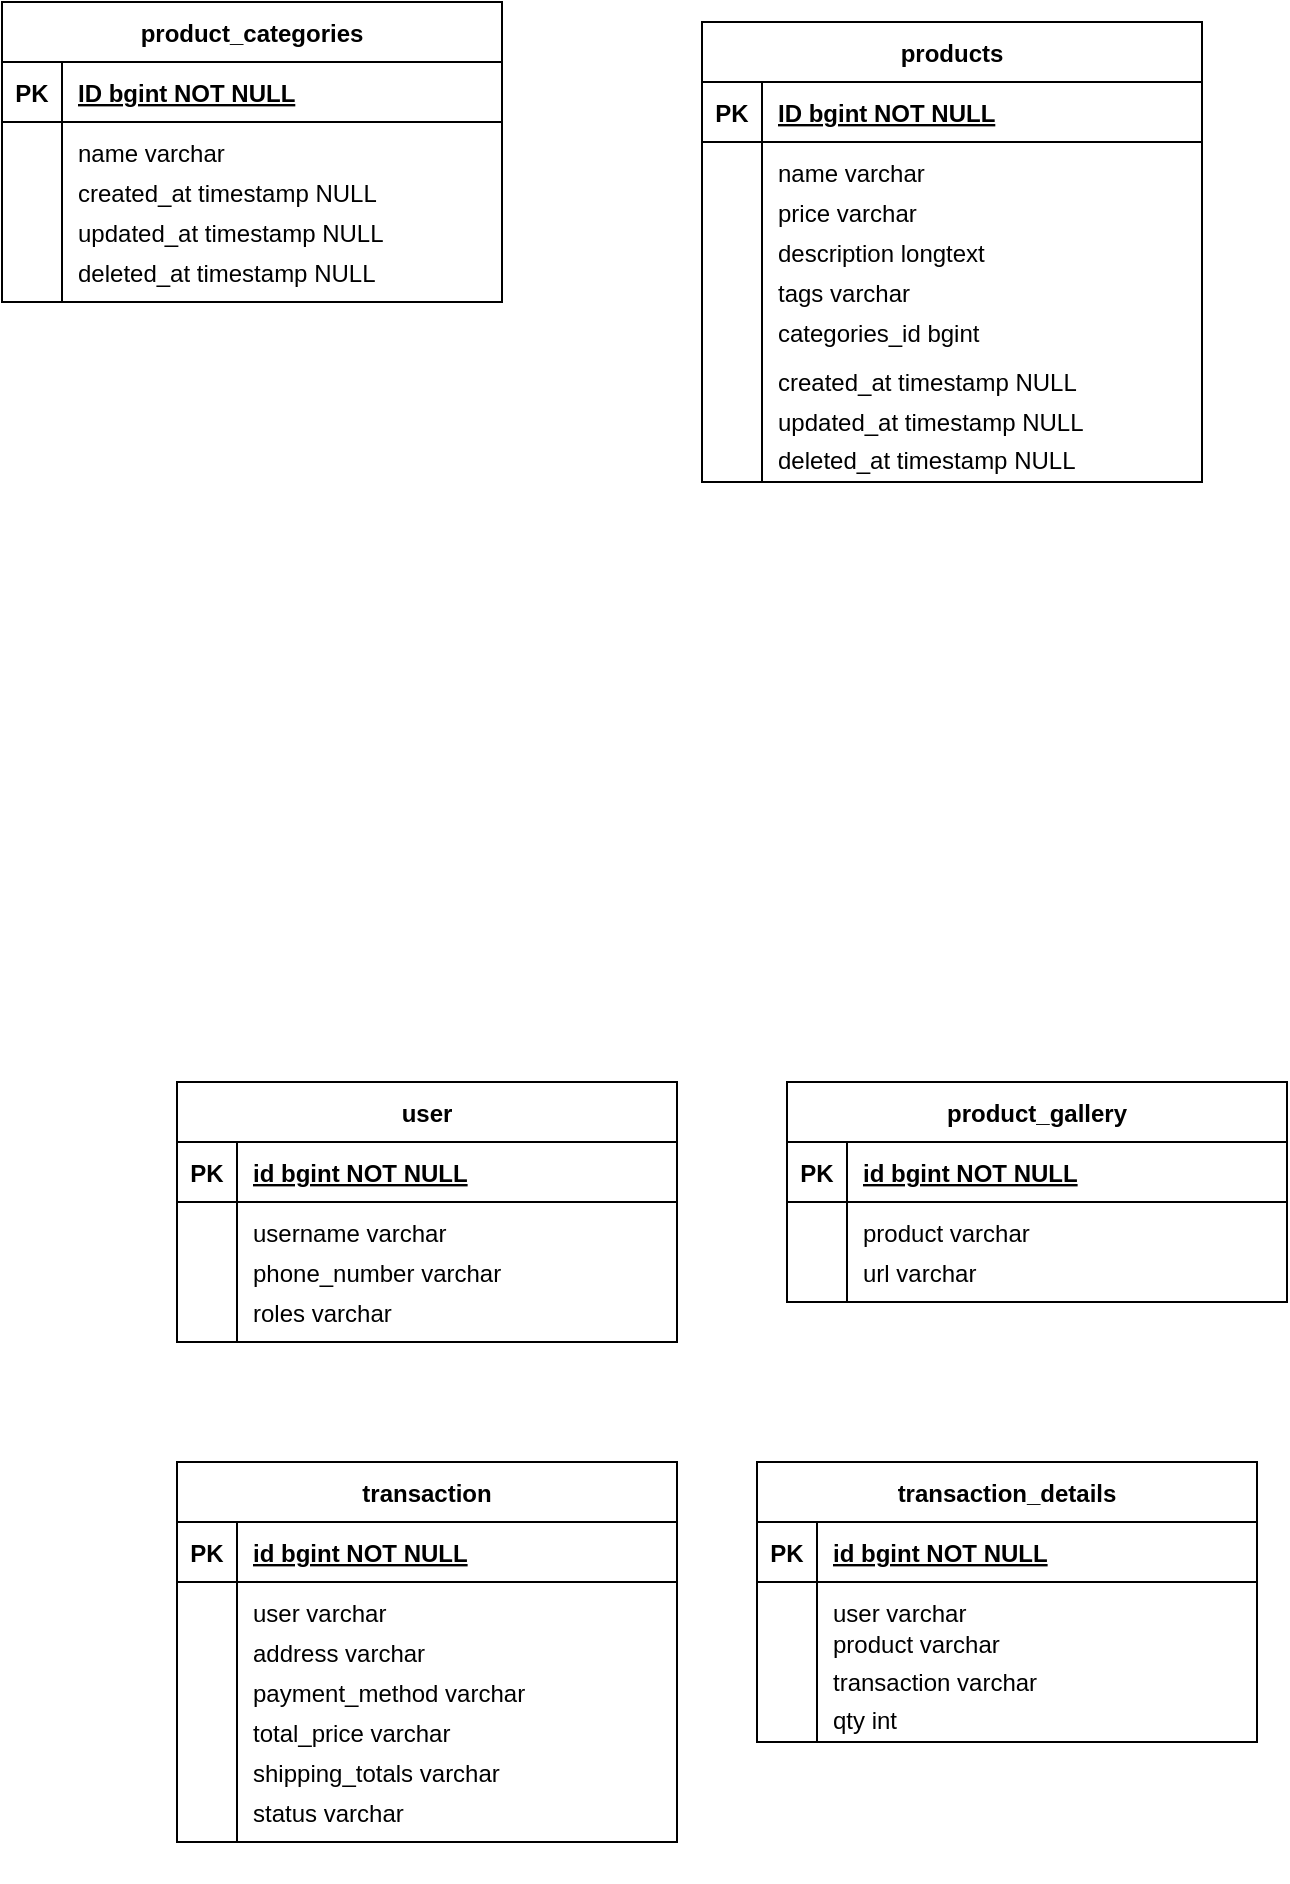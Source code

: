 <mxfile version="17.4.5" type="device"><diagram id="R2lEEEUBdFMjLlhIrx00" name="Page-1"><mxGraphModel dx="3153" dy="1727" grid="1" gridSize="10" guides="1" tooltips="1" connect="1" arrows="1" fold="1" page="1" pageScale="1" pageWidth="850" pageHeight="1100" math="0" shadow="0" extFonts="Permanent Marker^https://fonts.googleapis.com/css?family=Permanent+Marker"><root><mxCell id="0"/><mxCell id="1" parent="0"/><mxCell id="WlHMUptwcX884kIS5YvA-75" value="" style="shape=partialRectangle;overflow=hidden;connectable=0;fillColor=none;top=0;left=0;bottom=0;right=0;" vertex="1" parent="1"><mxGeometry x="120" y="200" width="30" height="30" as="geometry"><mxRectangle width="30" height="30" as="alternateBounds"/></mxGeometry></mxCell><mxCell id="WlHMUptwcX884kIS5YvA-76" value="created_at timestamp NULL" style="shape=partialRectangle;overflow=hidden;connectable=0;fillColor=none;top=0;left=0;bottom=0;right=0;align=left;spacingLeft=6;" vertex="1" parent="1"><mxGeometry x="150" y="200" width="220" height="30" as="geometry"><mxRectangle width="220" height="30" as="alternateBounds"/></mxGeometry></mxCell><mxCell id="WlHMUptwcX884kIS5YvA-77" value="updated_at timestamp NULL" style="shape=partialRectangle;overflow=hidden;connectable=0;fillColor=none;top=0;left=0;bottom=0;right=0;align=left;spacingLeft=6;" vertex="1" parent="1"><mxGeometry x="150" y="220" width="220" height="30" as="geometry"><mxRectangle width="220" height="30" as="alternateBounds"/></mxGeometry></mxCell><mxCell id="WlHMUptwcX884kIS5YvA-78" value="deleted_at timestamp NULL" style="shape=partialRectangle;overflow=hidden;connectable=0;fillColor=none;top=0;left=0;bottom=0;right=0;align=left;spacingLeft=6;" vertex="1" parent="1"><mxGeometry x="150" y="240" width="220" height="30" as="geometry"><mxRectangle width="220" height="30" as="alternateBounds"/></mxGeometry></mxCell><mxCell id="WlHMUptwcX884kIS5YvA-81" value="" style="group" vertex="1" connectable="0" parent="1"><mxGeometry x="120" y="120" width="250" height="150" as="geometry"/></mxCell><mxCell id="C-vyLk0tnHw3VtMMgP7b-23" value="product_categories" style="shape=table;startSize=30;container=1;collapsible=1;childLayout=tableLayout;fixedRows=1;rowLines=0;fontStyle=1;align=center;resizeLast=1;" parent="WlHMUptwcX884kIS5YvA-81" vertex="1"><mxGeometry width="250" height="150" as="geometry"/></mxCell><mxCell id="C-vyLk0tnHw3VtMMgP7b-24" value="" style="shape=partialRectangle;collapsible=0;dropTarget=0;pointerEvents=0;fillColor=none;points=[[0,0.5],[1,0.5]];portConstraint=eastwest;top=0;left=0;right=0;bottom=1;" parent="C-vyLk0tnHw3VtMMgP7b-23" vertex="1"><mxGeometry y="30" width="250" height="30" as="geometry"/></mxCell><mxCell id="C-vyLk0tnHw3VtMMgP7b-25" value="PK" style="shape=partialRectangle;overflow=hidden;connectable=0;fillColor=none;top=0;left=0;bottom=0;right=0;fontStyle=1;" parent="C-vyLk0tnHw3VtMMgP7b-24" vertex="1"><mxGeometry width="30" height="30" as="geometry"><mxRectangle width="30" height="30" as="alternateBounds"/></mxGeometry></mxCell><mxCell id="C-vyLk0tnHw3VtMMgP7b-26" value="ID bgint NOT NULL" style="shape=partialRectangle;overflow=hidden;connectable=0;fillColor=none;top=0;left=0;bottom=0;right=0;align=left;spacingLeft=6;fontStyle=5;" parent="C-vyLk0tnHw3VtMMgP7b-24" vertex="1"><mxGeometry x="30" width="220" height="30" as="geometry"><mxRectangle width="220" height="30" as="alternateBounds"/></mxGeometry></mxCell><mxCell id="C-vyLk0tnHw3VtMMgP7b-27" value="" style="shape=partialRectangle;collapsible=0;dropTarget=0;pointerEvents=0;fillColor=none;points=[[0,0.5],[1,0.5]];portConstraint=eastwest;top=0;left=0;right=0;bottom=0;" parent="C-vyLk0tnHw3VtMMgP7b-23" vertex="1"><mxGeometry y="60" width="250" height="30" as="geometry"/></mxCell><mxCell id="C-vyLk0tnHw3VtMMgP7b-28" value="" style="shape=partialRectangle;overflow=hidden;connectable=0;fillColor=none;top=0;left=0;bottom=0;right=0;" parent="C-vyLk0tnHw3VtMMgP7b-27" vertex="1"><mxGeometry width="30" height="30" as="geometry"><mxRectangle width="30" height="30" as="alternateBounds"/></mxGeometry></mxCell><mxCell id="C-vyLk0tnHw3VtMMgP7b-29" value="name varchar" style="shape=partialRectangle;overflow=hidden;connectable=0;fillColor=none;top=0;left=0;bottom=0;right=0;align=left;spacingLeft=6;" parent="C-vyLk0tnHw3VtMMgP7b-27" vertex="1"><mxGeometry x="30" width="220" height="30" as="geometry"><mxRectangle width="220" height="30" as="alternateBounds"/></mxGeometry></mxCell><mxCell id="WlHMUptwcX884kIS5YvA-80" value="" style="endArrow=none;html=1;rounded=0;" edge="1" parent="WlHMUptwcX884kIS5YvA-81"><mxGeometry width="50" height="50" relative="1" as="geometry"><mxPoint x="30" y="150" as="sourcePoint"/><mxPoint x="30" y="90" as="targetPoint"/></mxGeometry></mxCell><mxCell id="WlHMUptwcX884kIS5YvA-82" value="" style="shape=partialRectangle;overflow=hidden;connectable=0;fillColor=none;top=0;left=0;bottom=0;right=0;" vertex="1" parent="1"><mxGeometry x="207.5" y="740" width="30" height="30" as="geometry"><mxRectangle width="30" height="30" as="alternateBounds"/></mxGeometry></mxCell><mxCell id="WlHMUptwcX884kIS5YvA-83" value="phone_number varchar" style="shape=partialRectangle;overflow=hidden;connectable=0;fillColor=none;top=0;left=0;bottom=0;right=0;align=left;spacingLeft=6;" vertex="1" parent="1"><mxGeometry x="237.5" y="740" width="220" height="30" as="geometry"><mxRectangle width="220" height="30" as="alternateBounds"/></mxGeometry></mxCell><mxCell id="WlHMUptwcX884kIS5YvA-84" value="roles varchar" style="shape=partialRectangle;overflow=hidden;connectable=0;fillColor=none;top=0;left=0;bottom=0;right=0;align=left;spacingLeft=6;" vertex="1" parent="1"><mxGeometry x="237.5" y="760" width="220" height="30" as="geometry"><mxRectangle width="220" height="30" as="alternateBounds"/></mxGeometry></mxCell><mxCell id="WlHMUptwcX884kIS5YvA-86" value="" style="group" vertex="1" connectable="0" parent="1"><mxGeometry x="207.5" y="660" width="250" height="130" as="geometry"/></mxCell><mxCell id="WlHMUptwcX884kIS5YvA-87" value="user" style="shape=table;startSize=30;container=1;collapsible=1;childLayout=tableLayout;fixedRows=1;rowLines=0;fontStyle=1;align=center;resizeLast=1;" vertex="1" parent="WlHMUptwcX884kIS5YvA-86"><mxGeometry width="250" height="130" as="geometry"/></mxCell><mxCell id="WlHMUptwcX884kIS5YvA-88" value="" style="shape=partialRectangle;collapsible=0;dropTarget=0;pointerEvents=0;fillColor=none;points=[[0,0.5],[1,0.5]];portConstraint=eastwest;top=0;left=0;right=0;bottom=1;" vertex="1" parent="WlHMUptwcX884kIS5YvA-87"><mxGeometry y="30" width="250" height="30" as="geometry"/></mxCell><mxCell id="WlHMUptwcX884kIS5YvA-89" value="PK" style="shape=partialRectangle;overflow=hidden;connectable=0;fillColor=none;top=0;left=0;bottom=0;right=0;fontStyle=1;" vertex="1" parent="WlHMUptwcX884kIS5YvA-88"><mxGeometry width="30" height="30" as="geometry"><mxRectangle width="30" height="30" as="alternateBounds"/></mxGeometry></mxCell><mxCell id="WlHMUptwcX884kIS5YvA-90" value="id bgint NOT NULL " style="shape=partialRectangle;overflow=hidden;connectable=0;fillColor=none;top=0;left=0;bottom=0;right=0;align=left;spacingLeft=6;fontStyle=5;" vertex="1" parent="WlHMUptwcX884kIS5YvA-88"><mxGeometry x="30" width="220" height="30" as="geometry"><mxRectangle width="220" height="30" as="alternateBounds"/></mxGeometry></mxCell><mxCell id="WlHMUptwcX884kIS5YvA-91" value="" style="shape=partialRectangle;collapsible=0;dropTarget=0;pointerEvents=0;fillColor=none;points=[[0,0.5],[1,0.5]];portConstraint=eastwest;top=0;left=0;right=0;bottom=0;" vertex="1" parent="WlHMUptwcX884kIS5YvA-87"><mxGeometry y="60" width="250" height="30" as="geometry"/></mxCell><mxCell id="WlHMUptwcX884kIS5YvA-92" value="" style="shape=partialRectangle;overflow=hidden;connectable=0;fillColor=none;top=0;left=0;bottom=0;right=0;" vertex="1" parent="WlHMUptwcX884kIS5YvA-91"><mxGeometry width="30" height="30" as="geometry"><mxRectangle width="30" height="30" as="alternateBounds"/></mxGeometry></mxCell><mxCell id="WlHMUptwcX884kIS5YvA-93" value="username varchar" style="shape=partialRectangle;overflow=hidden;connectable=0;fillColor=none;top=0;left=0;bottom=0;right=0;align=left;spacingLeft=6;" vertex="1" parent="WlHMUptwcX884kIS5YvA-91"><mxGeometry x="30" width="220" height="30" as="geometry"><mxRectangle width="220" height="30" as="alternateBounds"/></mxGeometry></mxCell><mxCell id="WlHMUptwcX884kIS5YvA-94" value="" style="endArrow=none;html=1;rounded=0;" edge="1" parent="WlHMUptwcX884kIS5YvA-86"><mxGeometry width="50" height="50" relative="1" as="geometry"><mxPoint x="30" y="130" as="sourcePoint"/><mxPoint x="30" y="78" as="targetPoint"/></mxGeometry></mxCell><mxCell id="WlHMUptwcX884kIS5YvA-120" value="" style="shape=partialRectangle;overflow=hidden;connectable=0;fillColor=none;top=0;left=0;bottom=0;right=0;" vertex="1" parent="1"><mxGeometry x="512.5" y="740" width="30" height="30" as="geometry"><mxRectangle width="30" height="30" as="alternateBounds"/></mxGeometry></mxCell><mxCell id="WlHMUptwcX884kIS5YvA-121" value="url varchar" style="shape=partialRectangle;overflow=hidden;connectable=0;fillColor=none;top=0;left=0;bottom=0;right=0;align=left;spacingLeft=6;" vertex="1" parent="1"><mxGeometry x="542.5" y="740" width="220" height="30" as="geometry"><mxRectangle width="220" height="30" as="alternateBounds"/></mxGeometry></mxCell><mxCell id="WlHMUptwcX884kIS5YvA-123" value="" style="group" vertex="1" connectable="0" parent="1"><mxGeometry x="512.5" y="660" width="250" height="110" as="geometry"/></mxCell><mxCell id="WlHMUptwcX884kIS5YvA-124" value="product_gallery" style="shape=table;startSize=30;container=1;collapsible=1;childLayout=tableLayout;fixedRows=1;rowLines=0;fontStyle=1;align=center;resizeLast=1;" vertex="1" parent="WlHMUptwcX884kIS5YvA-123"><mxGeometry width="250" height="110" as="geometry"/></mxCell><mxCell id="WlHMUptwcX884kIS5YvA-125" value="" style="shape=partialRectangle;collapsible=0;dropTarget=0;pointerEvents=0;fillColor=none;points=[[0,0.5],[1,0.5]];portConstraint=eastwest;top=0;left=0;right=0;bottom=1;" vertex="1" parent="WlHMUptwcX884kIS5YvA-124"><mxGeometry y="30" width="250" height="30" as="geometry"/></mxCell><mxCell id="WlHMUptwcX884kIS5YvA-126" value="PK" style="shape=partialRectangle;overflow=hidden;connectable=0;fillColor=none;top=0;left=0;bottom=0;right=0;fontStyle=1;" vertex="1" parent="WlHMUptwcX884kIS5YvA-125"><mxGeometry width="30" height="30" as="geometry"><mxRectangle width="30" height="30" as="alternateBounds"/></mxGeometry></mxCell><mxCell id="WlHMUptwcX884kIS5YvA-127" value="id bgint NOT NULL " style="shape=partialRectangle;overflow=hidden;connectable=0;fillColor=none;top=0;left=0;bottom=0;right=0;align=left;spacingLeft=6;fontStyle=5;" vertex="1" parent="WlHMUptwcX884kIS5YvA-125"><mxGeometry x="30" width="220" height="30" as="geometry"><mxRectangle width="220" height="30" as="alternateBounds"/></mxGeometry></mxCell><mxCell id="WlHMUptwcX884kIS5YvA-128" value="" style="shape=partialRectangle;collapsible=0;dropTarget=0;pointerEvents=0;fillColor=none;points=[[0,0.5],[1,0.5]];portConstraint=eastwest;top=0;left=0;right=0;bottom=0;" vertex="1" parent="WlHMUptwcX884kIS5YvA-124"><mxGeometry y="60" width="250" height="30" as="geometry"/></mxCell><mxCell id="WlHMUptwcX884kIS5YvA-129" value="" style="shape=partialRectangle;overflow=hidden;connectable=0;fillColor=none;top=0;left=0;bottom=0;right=0;" vertex="1" parent="WlHMUptwcX884kIS5YvA-128"><mxGeometry width="30" height="30" as="geometry"><mxRectangle width="30" height="30" as="alternateBounds"/></mxGeometry></mxCell><mxCell id="WlHMUptwcX884kIS5YvA-130" value="product varchar" style="shape=partialRectangle;overflow=hidden;connectable=0;fillColor=none;top=0;left=0;bottom=0;right=0;align=left;spacingLeft=6;" vertex="1" parent="WlHMUptwcX884kIS5YvA-128"><mxGeometry x="30" width="220" height="30" as="geometry"><mxRectangle width="220" height="30" as="alternateBounds"/></mxGeometry></mxCell><mxCell id="WlHMUptwcX884kIS5YvA-131" value="" style="endArrow=none;html=1;rounded=0;" edge="1" parent="WlHMUptwcX884kIS5YvA-123"><mxGeometry width="50" height="50" relative="1" as="geometry"><mxPoint x="30" y="110" as="sourcePoint"/><mxPoint x="30" y="66" as="targetPoint"/></mxGeometry></mxCell><mxCell id="WlHMUptwcX884kIS5YvA-161" value="" style="shape=partialRectangle;overflow=hidden;connectable=0;fillColor=none;top=0;left=0;bottom=0;right=0;" vertex="1" parent="1"><mxGeometry x="207.5" y="930" width="30" height="30" as="geometry"><mxRectangle width="30" height="30" as="alternateBounds"/></mxGeometry></mxCell><mxCell id="WlHMUptwcX884kIS5YvA-165" value="" style="group" vertex="1" connectable="0" parent="1"><mxGeometry x="207.5" y="850" width="250" height="210" as="geometry"/></mxCell><mxCell id="WlHMUptwcX884kIS5YvA-166" value="transaction" style="shape=table;startSize=30;container=1;collapsible=1;childLayout=tableLayout;fixedRows=1;rowLines=0;fontStyle=1;align=center;resizeLast=1;" vertex="1" parent="WlHMUptwcX884kIS5YvA-165"><mxGeometry width="250" height="190" as="geometry"/></mxCell><mxCell id="WlHMUptwcX884kIS5YvA-167" value="" style="shape=partialRectangle;collapsible=0;dropTarget=0;pointerEvents=0;fillColor=none;points=[[0,0.5],[1,0.5]];portConstraint=eastwest;top=0;left=0;right=0;bottom=1;" vertex="1" parent="WlHMUptwcX884kIS5YvA-166"><mxGeometry y="30" width="250" height="30" as="geometry"/></mxCell><mxCell id="WlHMUptwcX884kIS5YvA-168" value="PK" style="shape=partialRectangle;overflow=hidden;connectable=0;fillColor=none;top=0;left=0;bottom=0;right=0;fontStyle=1;" vertex="1" parent="WlHMUptwcX884kIS5YvA-167"><mxGeometry width="30" height="30" as="geometry"><mxRectangle width="30" height="30" as="alternateBounds"/></mxGeometry></mxCell><mxCell id="WlHMUptwcX884kIS5YvA-169" value="id bgint NOT NULL" style="shape=partialRectangle;overflow=hidden;connectable=0;fillColor=none;top=0;left=0;bottom=0;right=0;align=left;spacingLeft=6;fontStyle=5;" vertex="1" parent="WlHMUptwcX884kIS5YvA-167"><mxGeometry x="30" width="220" height="30" as="geometry"><mxRectangle width="220" height="30" as="alternateBounds"/></mxGeometry></mxCell><mxCell id="WlHMUptwcX884kIS5YvA-170" value="" style="shape=partialRectangle;collapsible=0;dropTarget=0;pointerEvents=0;fillColor=none;points=[[0,0.5],[1,0.5]];portConstraint=eastwest;top=0;left=0;right=0;bottom=0;" vertex="1" parent="WlHMUptwcX884kIS5YvA-166"><mxGeometry y="60" width="250" height="30" as="geometry"/></mxCell><mxCell id="WlHMUptwcX884kIS5YvA-171" value="" style="shape=partialRectangle;overflow=hidden;connectable=0;fillColor=none;top=0;left=0;bottom=0;right=0;" vertex="1" parent="WlHMUptwcX884kIS5YvA-170"><mxGeometry width="30" height="30" as="geometry"><mxRectangle width="30" height="30" as="alternateBounds"/></mxGeometry></mxCell><mxCell id="WlHMUptwcX884kIS5YvA-172" value="user varchar" style="shape=partialRectangle;overflow=hidden;connectable=0;fillColor=none;top=0;left=0;bottom=0;right=0;align=left;spacingLeft=6;" vertex="1" parent="WlHMUptwcX884kIS5YvA-170"><mxGeometry x="30" width="220" height="30" as="geometry"><mxRectangle width="220" height="30" as="alternateBounds"/></mxGeometry></mxCell><mxCell id="WlHMUptwcX884kIS5YvA-173" value="" style="endArrow=none;html=1;rounded=0;" edge="1" parent="WlHMUptwcX884kIS5YvA-165"><mxGeometry width="50" height="50" relative="1" as="geometry"><mxPoint x="30" y="190" as="sourcePoint"/><mxPoint x="30" y="90" as="targetPoint"/></mxGeometry></mxCell><mxCell id="WlHMUptwcX884kIS5YvA-174" value="total_price varchar" style="shape=partialRectangle;overflow=hidden;connectable=0;fillColor=none;top=0;left=0;bottom=0;right=0;align=left;spacingLeft=6;" vertex="1" parent="WlHMUptwcX884kIS5YvA-165"><mxGeometry x="30" y="120" width="220" height="30" as="geometry"><mxRectangle width="220" height="30" as="alternateBounds"/></mxGeometry></mxCell><mxCell id="WlHMUptwcX884kIS5YvA-175" value="shipping_totals varchar" style="shape=partialRectangle;overflow=hidden;connectable=0;fillColor=none;top=0;left=0;bottom=0;right=0;align=left;spacingLeft=6;" vertex="1" parent="WlHMUptwcX884kIS5YvA-165"><mxGeometry x="30" y="140" width="220" height="30" as="geometry"><mxRectangle width="220" height="30" as="alternateBounds"/></mxGeometry></mxCell><mxCell id="WlHMUptwcX884kIS5YvA-176" value="status varchar" style="shape=partialRectangle;overflow=hidden;connectable=0;fillColor=none;top=0;left=0;bottom=0;right=0;align=left;spacingLeft=6;" vertex="1" parent="WlHMUptwcX884kIS5YvA-165"><mxGeometry x="30" y="160" width="220" height="30" as="geometry"><mxRectangle width="220" height="30" as="alternateBounds"/></mxGeometry></mxCell><mxCell id="WlHMUptwcX884kIS5YvA-163" value="address varchar" style="shape=partialRectangle;overflow=hidden;connectable=0;fillColor=none;top=0;left=0;bottom=0;right=0;align=left;spacingLeft=6;" vertex="1" parent="WlHMUptwcX884kIS5YvA-165"><mxGeometry x="30" y="80" width="220" height="30" as="geometry"><mxRectangle width="220" height="30" as="alternateBounds"/></mxGeometry></mxCell><mxCell id="WlHMUptwcX884kIS5YvA-164" value="payment_method varchar" style="shape=partialRectangle;overflow=hidden;connectable=0;fillColor=none;top=0;left=0;bottom=0;right=0;align=left;spacingLeft=6;" vertex="1" parent="WlHMUptwcX884kIS5YvA-165"><mxGeometry x="30" y="100" width="220" height="30" as="geometry"><mxRectangle width="220" height="30" as="alternateBounds"/></mxGeometry></mxCell><mxCell id="WlHMUptwcX884kIS5YvA-177" value="" style="shape=partialRectangle;overflow=hidden;connectable=0;fillColor=none;top=0;left=0;bottom=0;right=0;" vertex="1" parent="1"><mxGeometry x="497.5" y="930" width="30" height="30" as="geometry"><mxRectangle width="30" height="30" as="alternateBounds"/></mxGeometry></mxCell><mxCell id="WlHMUptwcX884kIS5YvA-178" value="" style="group" vertex="1" connectable="0" parent="1"><mxGeometry x="497.5" y="850" width="250" height="200" as="geometry"/></mxCell><mxCell id="WlHMUptwcX884kIS5YvA-179" value="transaction_details" style="shape=table;startSize=30;container=1;collapsible=1;childLayout=tableLayout;fixedRows=1;rowLines=0;fontStyle=1;align=center;resizeLast=1;" vertex="1" parent="WlHMUptwcX884kIS5YvA-178"><mxGeometry width="250" height="140" as="geometry"/></mxCell><mxCell id="WlHMUptwcX884kIS5YvA-180" value="" style="shape=partialRectangle;collapsible=0;dropTarget=0;pointerEvents=0;fillColor=none;points=[[0,0.5],[1,0.5]];portConstraint=eastwest;top=0;left=0;right=0;bottom=1;" vertex="1" parent="WlHMUptwcX884kIS5YvA-179"><mxGeometry y="30" width="250" height="30" as="geometry"/></mxCell><mxCell id="WlHMUptwcX884kIS5YvA-181" value="PK" style="shape=partialRectangle;overflow=hidden;connectable=0;fillColor=none;top=0;left=0;bottom=0;right=0;fontStyle=1;" vertex="1" parent="WlHMUptwcX884kIS5YvA-180"><mxGeometry width="30" height="30" as="geometry"><mxRectangle width="30" height="30" as="alternateBounds"/></mxGeometry></mxCell><mxCell id="WlHMUptwcX884kIS5YvA-182" value="id bgint NOT NULL" style="shape=partialRectangle;overflow=hidden;connectable=0;fillColor=none;top=0;left=0;bottom=0;right=0;align=left;spacingLeft=6;fontStyle=5;" vertex="1" parent="WlHMUptwcX884kIS5YvA-180"><mxGeometry x="30" width="220" height="30" as="geometry"><mxRectangle width="220" height="30" as="alternateBounds"/></mxGeometry></mxCell><mxCell id="WlHMUptwcX884kIS5YvA-183" value="" style="shape=partialRectangle;collapsible=0;dropTarget=0;pointerEvents=0;fillColor=none;points=[[0,0.5],[1,0.5]];portConstraint=eastwest;top=0;left=0;right=0;bottom=0;" vertex="1" parent="WlHMUptwcX884kIS5YvA-179"><mxGeometry y="60" width="250" height="30" as="geometry"/></mxCell><mxCell id="WlHMUptwcX884kIS5YvA-184" value="" style="shape=partialRectangle;overflow=hidden;connectable=0;fillColor=none;top=0;left=0;bottom=0;right=0;" vertex="1" parent="WlHMUptwcX884kIS5YvA-183"><mxGeometry width="30" height="30" as="geometry"><mxRectangle width="30" height="30" as="alternateBounds"/></mxGeometry></mxCell><mxCell id="WlHMUptwcX884kIS5YvA-185" value="user varchar" style="shape=partialRectangle;overflow=hidden;connectable=0;fillColor=none;top=0;left=0;bottom=0;right=0;align=left;spacingLeft=6;" vertex="1" parent="WlHMUptwcX884kIS5YvA-183"><mxGeometry x="30" width="220" height="30" as="geometry"><mxRectangle width="220" height="30" as="alternateBounds"/></mxGeometry></mxCell><mxCell id="WlHMUptwcX884kIS5YvA-186" value="" style="endArrow=none;html=1;rounded=0;" edge="1" parent="WlHMUptwcX884kIS5YvA-178"><mxGeometry width="50" height="50" relative="1" as="geometry"><mxPoint x="30" y="140" as="sourcePoint"/><mxPoint x="30" y="85.714" as="targetPoint"/></mxGeometry></mxCell><mxCell id="WlHMUptwcX884kIS5YvA-187" value="qty int" style="shape=partialRectangle;overflow=hidden;connectable=0;fillColor=none;top=0;left=0;bottom=0;right=0;align=left;spacingLeft=6;" vertex="1" parent="WlHMUptwcX884kIS5YvA-178"><mxGeometry x="30" y="114.286" width="220" height="28.571" as="geometry"><mxRectangle width="220" height="30" as="alternateBounds"/></mxGeometry></mxCell><mxCell id="WlHMUptwcX884kIS5YvA-190" value="product varchar" style="shape=partialRectangle;overflow=hidden;connectable=0;fillColor=none;top=0;left=0;bottom=0;right=0;align=left;spacingLeft=6;" vertex="1" parent="WlHMUptwcX884kIS5YvA-178"><mxGeometry x="30" y="76.19" width="220" height="28.571" as="geometry"><mxRectangle width="220" height="30" as="alternateBounds"/></mxGeometry></mxCell><mxCell id="WlHMUptwcX884kIS5YvA-191" value="transaction varchar" style="shape=partialRectangle;overflow=hidden;connectable=0;fillColor=none;top=0;left=0;bottom=0;right=0;align=left;spacingLeft=6;" vertex="1" parent="WlHMUptwcX884kIS5YvA-178"><mxGeometry x="30" y="95.238" width="220" height="28.571" as="geometry"><mxRectangle width="220" height="30" as="alternateBounds"/></mxGeometry></mxCell><mxCell id="WlHMUptwcX884kIS5YvA-219" value="" style="shape=partialRectangle;overflow=hidden;connectable=0;fillColor=none;top=0;left=0;bottom=0;right=0;" vertex="1" parent="1"><mxGeometry x="470" y="210" width="30" height="30" as="geometry"><mxRectangle width="30" height="30" as="alternateBounds"/></mxGeometry></mxCell><mxCell id="WlHMUptwcX884kIS5YvA-223" value="" style="group" vertex="1" connectable="0" parent="1"><mxGeometry x="470" y="130" width="250" height="300" as="geometry"/></mxCell><mxCell id="WlHMUptwcX884kIS5YvA-224" value="products" style="shape=table;startSize=30;container=1;collapsible=1;childLayout=tableLayout;fixedRows=1;rowLines=0;fontStyle=1;align=center;resizeLast=1;" vertex="1" parent="WlHMUptwcX884kIS5YvA-223"><mxGeometry width="250" height="230" as="geometry"/></mxCell><mxCell id="WlHMUptwcX884kIS5YvA-225" value="" style="shape=partialRectangle;collapsible=0;dropTarget=0;pointerEvents=0;fillColor=none;points=[[0,0.5],[1,0.5]];portConstraint=eastwest;top=0;left=0;right=0;bottom=1;" vertex="1" parent="WlHMUptwcX884kIS5YvA-224"><mxGeometry y="30" width="250" height="30" as="geometry"/></mxCell><mxCell id="WlHMUptwcX884kIS5YvA-226" value="PK" style="shape=partialRectangle;overflow=hidden;connectable=0;fillColor=none;top=0;left=0;bottom=0;right=0;fontStyle=1;" vertex="1" parent="WlHMUptwcX884kIS5YvA-225"><mxGeometry width="30" height="30" as="geometry"><mxRectangle width="30" height="30" as="alternateBounds"/></mxGeometry></mxCell><mxCell id="WlHMUptwcX884kIS5YvA-227" value="ID bgint NOT NULL" style="shape=partialRectangle;overflow=hidden;connectable=0;fillColor=none;top=0;left=0;bottom=0;right=0;align=left;spacingLeft=6;fontStyle=5;" vertex="1" parent="WlHMUptwcX884kIS5YvA-225"><mxGeometry x="30" width="220" height="30" as="geometry"><mxRectangle width="220" height="30" as="alternateBounds"/></mxGeometry></mxCell><mxCell id="WlHMUptwcX884kIS5YvA-228" value="" style="shape=partialRectangle;collapsible=0;dropTarget=0;pointerEvents=0;fillColor=none;points=[[0,0.5],[1,0.5]];portConstraint=eastwest;top=0;left=0;right=0;bottom=0;" vertex="1" parent="WlHMUptwcX884kIS5YvA-224"><mxGeometry y="60" width="250" height="30" as="geometry"/></mxCell><mxCell id="WlHMUptwcX884kIS5YvA-229" value="" style="shape=partialRectangle;overflow=hidden;connectable=0;fillColor=none;top=0;left=0;bottom=0;right=0;" vertex="1" parent="WlHMUptwcX884kIS5YvA-228"><mxGeometry width="30" height="30" as="geometry"><mxRectangle width="30" height="30" as="alternateBounds"/></mxGeometry></mxCell><mxCell id="WlHMUptwcX884kIS5YvA-230" value="" style="shape=partialRectangle;overflow=hidden;connectable=0;fillColor=none;top=0;left=0;bottom=0;right=0;align=left;spacingLeft=6;" vertex="1" parent="WlHMUptwcX884kIS5YvA-228"><mxGeometry x="30" width="220" height="30" as="geometry"><mxRectangle width="220" height="30" as="alternateBounds"/></mxGeometry></mxCell><mxCell id="WlHMUptwcX884kIS5YvA-231" value="" style="endArrow=none;html=1;rounded=0;" edge="1" parent="WlHMUptwcX884kIS5YvA-223"><mxGeometry width="50" height="50" relative="1" as="geometry"><mxPoint x="30" y="230" as="sourcePoint"/><mxPoint x="30" y="90" as="targetPoint"/></mxGeometry></mxCell><mxCell id="WlHMUptwcX884kIS5YvA-222" value="deleted_at timestamp NULL" style="shape=partialRectangle;overflow=hidden;connectable=0;fillColor=none;top=0;left=0;bottom=0;right=0;align=left;spacingLeft=6;" vertex="1" parent="WlHMUptwcX884kIS5YvA-223"><mxGeometry x="30" y="199.13" width="220" height="39.13" as="geometry"><mxRectangle width="220" height="30" as="alternateBounds"/></mxGeometry></mxCell><mxCell id="WlHMUptwcX884kIS5YvA-221" value="updated_at timestamp NULL" style="shape=partialRectangle;overflow=hidden;connectable=0;fillColor=none;top=0;left=0;bottom=0;right=0;align=left;spacingLeft=6;" vertex="1" parent="WlHMUptwcX884kIS5YvA-223"><mxGeometry x="30" y="179.999" width="220" height="39.13" as="geometry"><mxRectangle width="220" height="30" as="alternateBounds"/></mxGeometry></mxCell><mxCell id="WlHMUptwcX884kIS5YvA-220" value="created_at timestamp NULL" style="shape=partialRectangle;overflow=hidden;connectable=0;fillColor=none;top=0;left=0;bottom=0;right=0;align=left;spacingLeft=6;" vertex="1" parent="WlHMUptwcX884kIS5YvA-223"><mxGeometry x="30" y="159.999" width="220" height="39.13" as="geometry"><mxRectangle width="220" height="30" as="alternateBounds"/></mxGeometry></mxCell><mxCell id="WlHMUptwcX884kIS5YvA-192" value="price varchar" style="shape=partialRectangle;overflow=hidden;connectable=0;fillColor=none;top=0;left=0;bottom=0;right=0;align=left;spacingLeft=6;" vertex="1" parent="WlHMUptwcX884kIS5YvA-223"><mxGeometry x="30" y="80" width="220" height="30" as="geometry"><mxRectangle width="220" height="30" as="alternateBounds"/></mxGeometry></mxCell><mxCell id="WlHMUptwcX884kIS5YvA-195" value="name varchar" style="shape=partialRectangle;overflow=hidden;connectable=0;fillColor=none;top=0;left=0;bottom=0;right=0;align=left;spacingLeft=6;" vertex="1" parent="WlHMUptwcX884kIS5YvA-223"><mxGeometry x="30" y="60" width="220" height="30" as="geometry"><mxRectangle width="220" height="30" as="alternateBounds"/></mxGeometry></mxCell><mxCell id="WlHMUptwcX884kIS5YvA-193" value="description longtext" style="shape=partialRectangle;overflow=hidden;connectable=0;fillColor=none;top=0;left=0;bottom=0;right=0;align=left;spacingLeft=6;" vertex="1" parent="WlHMUptwcX884kIS5YvA-223"><mxGeometry x="30" y="100" width="220" height="30" as="geometry"><mxRectangle width="220" height="30" as="alternateBounds"/></mxGeometry></mxCell><mxCell id="WlHMUptwcX884kIS5YvA-196" value="categories_id bgint" style="shape=partialRectangle;overflow=hidden;connectable=0;fillColor=none;top=0;left=0;bottom=0;right=0;align=left;spacingLeft=6;" vertex="1" parent="WlHMUptwcX884kIS5YvA-223"><mxGeometry x="30" y="140" width="220" height="30" as="geometry"><mxRectangle width="220" height="30" as="alternateBounds"/></mxGeometry></mxCell><mxCell id="WlHMUptwcX884kIS5YvA-194" value="tags varchar" style="shape=partialRectangle;overflow=hidden;connectable=0;fillColor=none;top=0;left=0;bottom=0;right=0;align=left;spacingLeft=6;" vertex="1" parent="WlHMUptwcX884kIS5YvA-223"><mxGeometry x="30" y="120" width="220" height="30" as="geometry"><mxRectangle width="220" height="30" as="alternateBounds"/></mxGeometry></mxCell></root></mxGraphModel></diagram></mxfile>